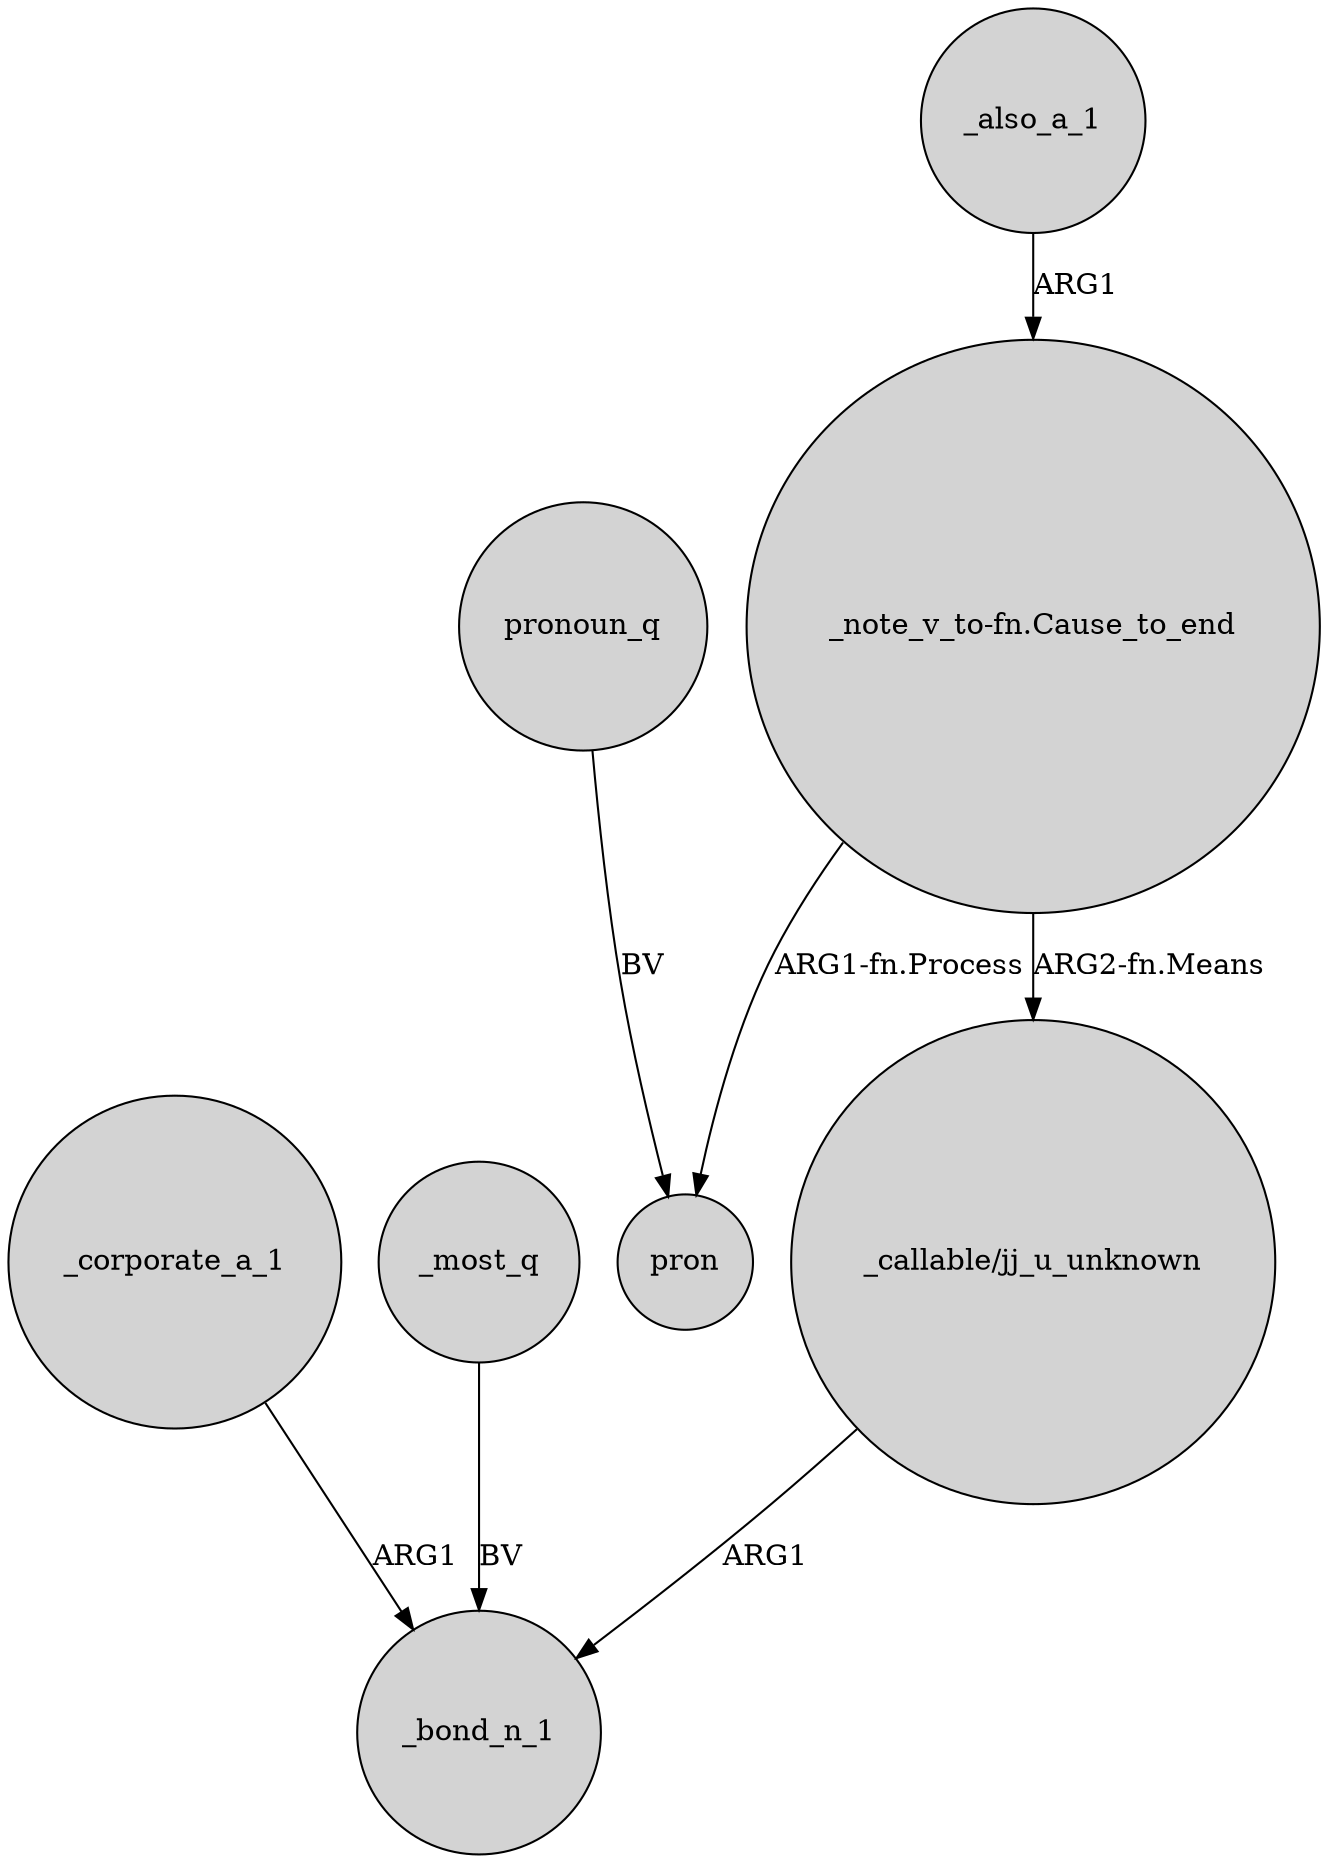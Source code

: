 digraph {
	node [shape=circle style=filled]
	"_callable/jj_u_unknown" -> _bond_n_1 [label=ARG1]
	"_note_v_to-fn.Cause_to_end" -> "_callable/jj_u_unknown" [label="ARG2-fn.Means"]
	_also_a_1 -> "_note_v_to-fn.Cause_to_end" [label=ARG1]
	_corporate_a_1 -> _bond_n_1 [label=ARG1]
	"_note_v_to-fn.Cause_to_end" -> pron [label="ARG1-fn.Process"]
	pronoun_q -> pron [label=BV]
	_most_q -> _bond_n_1 [label=BV]
}
